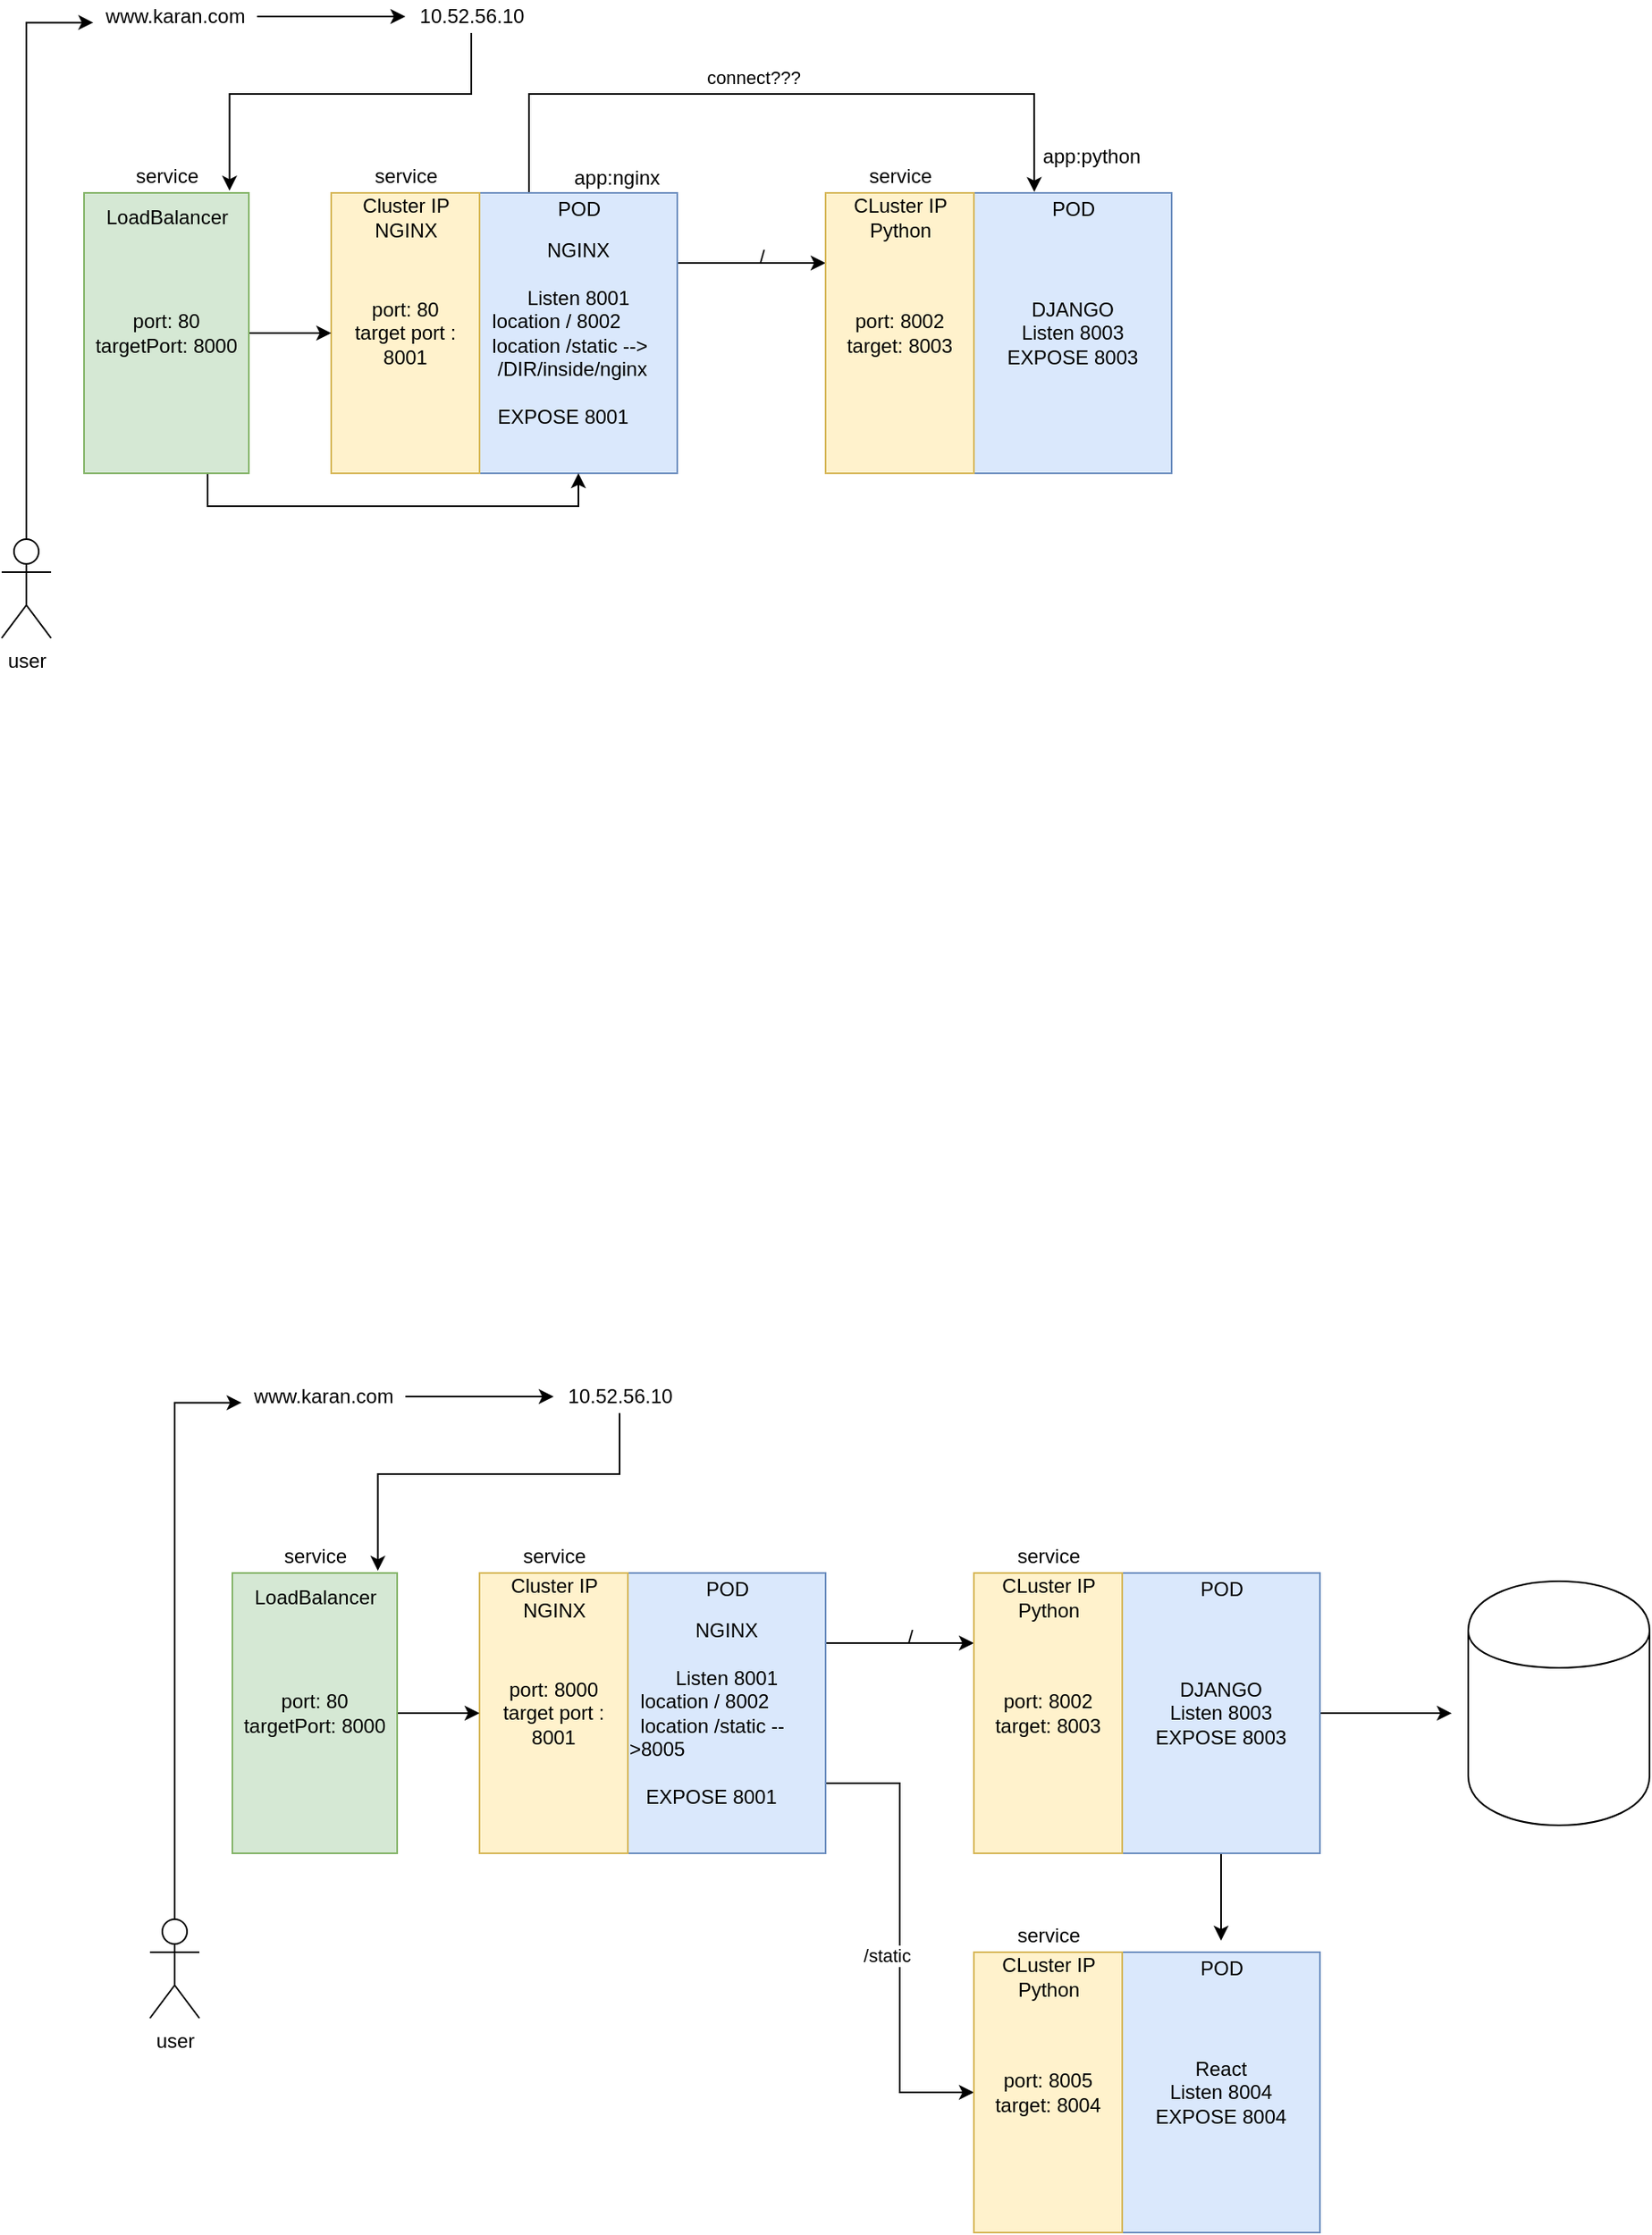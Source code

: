 <mxfile version="13.1.1" type="github"><diagram id="F_8wpE8F0sCqGIMJ9Rvj" name="Page-1"><mxGraphModel dx="839" dy="466" grid="1" gridSize="10" guides="1" tooltips="1" connect="1" arrows="1" fold="1" page="1" pageScale="1" pageWidth="1100" pageHeight="850" math="0" shadow="0"><root><mxCell id="0"/><mxCell id="1" parent="0"/><mxCell id="2MyKgjHuc1tFR7Vba5AB-17" style="edgeStyle=orthogonalEdgeStyle;rounded=0;orthogonalLoop=1;jettySize=auto;html=1;exitX=1;exitY=0.25;exitDx=0;exitDy=0;entryX=0;entryY=0.25;entryDx=0;entryDy=0;" edge="1" parent="1" source="2MyKgjHuc1tFR7Vba5AB-1" target="2MyKgjHuc1tFR7Vba5AB-13"><mxGeometry relative="1" as="geometry"/></mxCell><mxCell id="2MyKgjHuc1tFR7Vba5AB-77" style="edgeStyle=orthogonalEdgeStyle;rounded=0;orthogonalLoop=1;jettySize=auto;html=1;exitX=0.25;exitY=0;exitDx=0;exitDy=0;entryX=-0.084;entryY=-0.029;entryDx=0;entryDy=0;entryPerimeter=0;" edge="1" parent="1" source="2MyKgjHuc1tFR7Vba5AB-1" target="2MyKgjHuc1tFR7Vba5AB-11"><mxGeometry relative="1" as="geometry"><Array as="points"><mxPoint x="330" y="110"/><mxPoint x="637" y="110"/></Array></mxGeometry></mxCell><mxCell id="2MyKgjHuc1tFR7Vba5AB-78" value="connect???" style="edgeLabel;html=1;align=center;verticalAlign=middle;resizable=0;points=[];" vertex="1" connectable="0" parent="2MyKgjHuc1tFR7Vba5AB-77"><mxGeometry x="-0.083" y="10" relative="1" as="geometry"><mxPoint as="offset"/></mxGeometry></mxCell><mxCell id="2MyKgjHuc1tFR7Vba5AB-1" value="NGINX&lt;br&gt;&lt;br&gt;Listen 8001&lt;br&gt;&lt;div style=&quot;text-align: left&quot;&gt;&lt;span&gt;&amp;nbsp; location / 8002&lt;/span&gt;&lt;/div&gt;&lt;div style=&quot;text-align: left&quot;&gt;&lt;span&gt;&amp;nbsp; location /static --&amp;gt;&amp;nbsp; &amp;nbsp; &amp;nbsp; &amp;nbsp; &amp;nbsp;/DIR/inside/nginx&lt;/span&gt;&lt;/div&gt;&lt;div style=&quot;text-align: left&quot;&gt;&lt;span&gt;&lt;br&gt;&lt;/span&gt;&lt;/div&gt;&lt;div style=&quot;text-align: left&quot;&gt;&lt;span&gt;&amp;nbsp; &amp;nbsp;EXPOSE 8001&lt;/span&gt;&lt;/div&gt;" style="rounded=0;whiteSpace=wrap;html=1;fillColor=#dae8fc;strokeColor=#6c8ebf;" vertex="1" parent="1"><mxGeometry x="300" y="170" width="120" height="170" as="geometry"/></mxCell><mxCell id="2MyKgjHuc1tFR7Vba5AB-2" value="DJANGO&lt;br&gt;Listen 8003&lt;br&gt;EXPOSE 8003" style="rounded=0;whiteSpace=wrap;html=1;fillColor=#dae8fc;strokeColor=#6c8ebf;" vertex="1" parent="1"><mxGeometry x="600" y="170" width="120" height="170" as="geometry"/></mxCell><mxCell id="2MyKgjHuc1tFR7Vba5AB-8" value="POD" style="text;html=1;align=center;verticalAlign=middle;resizable=0;points=[];autosize=1;" vertex="1" parent="1"><mxGeometry x="340" y="170" width="40" height="20" as="geometry"/></mxCell><mxCell id="2MyKgjHuc1tFR7Vba5AB-11" value="POD" style="text;html=1;align=center;verticalAlign=middle;resizable=0;points=[];autosize=1;" vertex="1" parent="1"><mxGeometry x="640" y="170" width="40" height="20" as="geometry"/></mxCell><mxCell id="2MyKgjHuc1tFR7Vba5AB-12" value="port: 80&lt;br&gt;target port : 8001" style="rounded=0;whiteSpace=wrap;html=1;fillColor=#fff2cc;strokeColor=#d6b656;" vertex="1" parent="1"><mxGeometry x="210" y="170" width="90" height="170" as="geometry"/></mxCell><mxCell id="2MyKgjHuc1tFR7Vba5AB-13" value="port: 8002&lt;br&gt;target: 8003" style="rounded=0;whiteSpace=wrap;html=1;fillColor=#fff2cc;strokeColor=#d6b656;" vertex="1" parent="1"><mxGeometry x="510" y="170" width="90" height="170" as="geometry"/></mxCell><mxCell id="2MyKgjHuc1tFR7Vba5AB-18" value="Cluster IP&lt;br&gt;NGINX" style="text;html=1;align=center;verticalAlign=middle;resizable=0;points=[];autosize=1;" vertex="1" parent="1"><mxGeometry x="220" y="170" width="70" height="30" as="geometry"/></mxCell><mxCell id="2MyKgjHuc1tFR7Vba5AB-20" value="/" style="text;html=1;align=center;verticalAlign=middle;resizable=0;points=[];autosize=1;" vertex="1" parent="1"><mxGeometry x="461" y="199" width="20" height="20" as="geometry"/></mxCell><mxCell id="2MyKgjHuc1tFR7Vba5AB-21" value="CLuster IP&lt;br&gt;Python" style="text;html=1;align=center;verticalAlign=middle;resizable=0;points=[];autosize=1;" vertex="1" parent="1"><mxGeometry x="520" y="170" width="70" height="30" as="geometry"/></mxCell><mxCell id="2MyKgjHuc1tFR7Vba5AB-30" style="edgeStyle=orthogonalEdgeStyle;rounded=0;orthogonalLoop=1;jettySize=auto;html=1;exitX=1;exitY=0.5;exitDx=0;exitDy=0;entryX=0;entryY=0.5;entryDx=0;entryDy=0;" edge="1" parent="1" source="2MyKgjHuc1tFR7Vba5AB-25" target="2MyKgjHuc1tFR7Vba5AB-12"><mxGeometry relative="1" as="geometry"/></mxCell><mxCell id="2MyKgjHuc1tFR7Vba5AB-76" style="edgeStyle=orthogonalEdgeStyle;rounded=0;orthogonalLoop=1;jettySize=auto;html=1;exitX=0.75;exitY=1;exitDx=0;exitDy=0;entryX=0.5;entryY=1;entryDx=0;entryDy=0;" edge="1" parent="1" source="2MyKgjHuc1tFR7Vba5AB-25" target="2MyKgjHuc1tFR7Vba5AB-1"><mxGeometry relative="1" as="geometry"/></mxCell><mxCell id="2MyKgjHuc1tFR7Vba5AB-25" value="port: 80&lt;br&gt;targetPort: 8000" style="rounded=0;whiteSpace=wrap;html=1;fillColor=#d5e8d4;strokeColor=#82b366;" vertex="1" parent="1"><mxGeometry x="60" y="170" width="100" height="170" as="geometry"/></mxCell><mxCell id="2MyKgjHuc1tFR7Vba5AB-26" value="service" style="text;html=1;align=center;verticalAlign=middle;resizable=0;points=[];autosize=1;" vertex="1" parent="1"><mxGeometry x="230" y="150" width="50" height="20" as="geometry"/></mxCell><mxCell id="2MyKgjHuc1tFR7Vba5AB-27" value="service" style="text;html=1;align=center;verticalAlign=middle;resizable=0;points=[];autosize=1;" vertex="1" parent="1"><mxGeometry x="530" y="150" width="50" height="20" as="geometry"/></mxCell><mxCell id="2MyKgjHuc1tFR7Vba5AB-28" value="service" style="text;html=1;align=center;verticalAlign=middle;resizable=0;points=[];autosize=1;" vertex="1" parent="1"><mxGeometry x="85" y="150" width="50" height="20" as="geometry"/></mxCell><mxCell id="2MyKgjHuc1tFR7Vba5AB-29" value="LoadBalancer" style="text;html=1;align=center;verticalAlign=middle;resizable=0;points=[];autosize=1;" vertex="1" parent="1"><mxGeometry x="65" y="175" width="90" height="20" as="geometry"/></mxCell><mxCell id="2MyKgjHuc1tFR7Vba5AB-33" value="" style="edgeStyle=orthogonalEdgeStyle;rounded=0;orthogonalLoop=1;jettySize=auto;html=1;" edge="1" parent="1" source="2MyKgjHuc1tFR7Vba5AB-31" target="2MyKgjHuc1tFR7Vba5AB-32"><mxGeometry relative="1" as="geometry"/></mxCell><mxCell id="2MyKgjHuc1tFR7Vba5AB-31" value="www.karan.com" style="text;html=1;align=center;verticalAlign=middle;resizable=0;points=[];autosize=1;" vertex="1" parent="1"><mxGeometry x="65" y="53" width="100" height="20" as="geometry"/></mxCell><mxCell id="2MyKgjHuc1tFR7Vba5AB-34" style="edgeStyle=orthogonalEdgeStyle;rounded=0;orthogonalLoop=1;jettySize=auto;html=1;entryX=0.883;entryY=-0.008;entryDx=0;entryDy=0;entryPerimeter=0;" edge="1" parent="1" source="2MyKgjHuc1tFR7Vba5AB-32" target="2MyKgjHuc1tFR7Vba5AB-25"><mxGeometry relative="1" as="geometry"><Array as="points"><mxPoint x="295" y="110"/><mxPoint x="148" y="110"/></Array></mxGeometry></mxCell><mxCell id="2MyKgjHuc1tFR7Vba5AB-32" value="10.52.56.10" style="text;html=1;align=center;verticalAlign=middle;resizable=0;points=[];autosize=1;" vertex="1" parent="1"><mxGeometry x="255" y="53" width="80" height="20" as="geometry"/></mxCell><mxCell id="2MyKgjHuc1tFR7Vba5AB-36" style="edgeStyle=orthogonalEdgeStyle;rounded=0;orthogonalLoop=1;jettySize=auto;html=1;exitX=0.5;exitY=0;exitDx=0;exitDy=0;exitPerimeter=0;entryX=0.006;entryY=0.687;entryDx=0;entryDy=0;entryPerimeter=0;" edge="1" parent="1" source="2MyKgjHuc1tFR7Vba5AB-35" target="2MyKgjHuc1tFR7Vba5AB-31"><mxGeometry relative="1" as="geometry"/></mxCell><mxCell id="2MyKgjHuc1tFR7Vba5AB-35" value="user" style="shape=umlActor;verticalLabelPosition=bottom;labelBackgroundColor=#ffffff;verticalAlign=top;html=1;outlineConnect=0;" vertex="1" parent="1"><mxGeometry x="10" y="380" width="30" height="60" as="geometry"/></mxCell><mxCell id="2MyKgjHuc1tFR7Vba5AB-39" style="edgeStyle=orthogonalEdgeStyle;rounded=0;orthogonalLoop=1;jettySize=auto;html=1;exitX=1;exitY=0.25;exitDx=0;exitDy=0;entryX=0;entryY=0.25;entryDx=0;entryDy=0;" edge="1" parent="1" source="2MyKgjHuc1tFR7Vba5AB-40" target="2MyKgjHuc1tFR7Vba5AB-45"><mxGeometry relative="1" as="geometry"/></mxCell><mxCell id="2MyKgjHuc1tFR7Vba5AB-67" style="edgeStyle=orthogonalEdgeStyle;rounded=0;orthogonalLoop=1;jettySize=auto;html=1;exitX=1;exitY=0.75;exitDx=0;exitDy=0;entryX=0;entryY=0.5;entryDx=0;entryDy=0;" edge="1" parent="1" source="2MyKgjHuc1tFR7Vba5AB-40" target="2MyKgjHuc1tFR7Vba5AB-64"><mxGeometry relative="1" as="geometry"/></mxCell><mxCell id="2MyKgjHuc1tFR7Vba5AB-68" value="/static" style="edgeLabel;html=1;align=center;verticalAlign=middle;resizable=0;points=[];" vertex="1" connectable="0" parent="2MyKgjHuc1tFR7Vba5AB-67"><mxGeometry x="0.075" y="-8" relative="1" as="geometry"><mxPoint as="offset"/></mxGeometry></mxCell><mxCell id="2MyKgjHuc1tFR7Vba5AB-40" value="NGINX&lt;br&gt;&lt;br&gt;Listen 8001&lt;br&gt;&lt;div style=&quot;text-align: left&quot;&gt;&lt;span&gt;&amp;nbsp; location / 8002&lt;/span&gt;&lt;/div&gt;&lt;div style=&quot;text-align: left&quot;&gt;&lt;span&gt;&amp;nbsp; location /static --&amp;gt;8005&lt;/span&gt;&lt;/div&gt;&lt;div style=&quot;text-align: left&quot;&gt;&lt;span&gt;&lt;br&gt;&lt;/span&gt;&lt;/div&gt;&lt;div style=&quot;text-align: left&quot;&gt;&lt;span&gt;&amp;nbsp; &amp;nbsp;EXPOSE 8001&lt;/span&gt;&lt;/div&gt;" style="rounded=0;whiteSpace=wrap;html=1;fillColor=#dae8fc;strokeColor=#6c8ebf;" vertex="1" parent="1"><mxGeometry x="390" y="1007" width="120" height="170" as="geometry"/></mxCell><mxCell id="2MyKgjHuc1tFR7Vba5AB-69" style="edgeStyle=orthogonalEdgeStyle;rounded=0;orthogonalLoop=1;jettySize=auto;html=1;exitX=0.5;exitY=1;exitDx=0;exitDy=0;entryX=0.5;entryY=-0.35;entryDx=0;entryDy=0;entryPerimeter=0;" edge="1" parent="1" source="2MyKgjHuc1tFR7Vba5AB-41" target="2MyKgjHuc1tFR7Vba5AB-63"><mxGeometry relative="1" as="geometry"/></mxCell><mxCell id="2MyKgjHuc1tFR7Vba5AB-71" style="edgeStyle=orthogonalEdgeStyle;rounded=0;orthogonalLoop=1;jettySize=auto;html=1;exitX=1;exitY=0.5;exitDx=0;exitDy=0;entryX=-0.091;entryY=0.541;entryDx=0;entryDy=0;entryPerimeter=0;" edge="1" parent="1" source="2MyKgjHuc1tFR7Vba5AB-41" target="2MyKgjHuc1tFR7Vba5AB-70"><mxGeometry relative="1" as="geometry"/></mxCell><mxCell id="2MyKgjHuc1tFR7Vba5AB-41" value="DJANGO&lt;br&gt;Listen 8003&lt;br&gt;EXPOSE 8003" style="rounded=0;whiteSpace=wrap;html=1;fillColor=#dae8fc;strokeColor=#6c8ebf;" vertex="1" parent="1"><mxGeometry x="690" y="1007" width="120" height="170" as="geometry"/></mxCell><mxCell id="2MyKgjHuc1tFR7Vba5AB-42" value="POD" style="text;html=1;align=center;verticalAlign=middle;resizable=0;points=[];autosize=1;" vertex="1" parent="1"><mxGeometry x="430" y="1007" width="40" height="20" as="geometry"/></mxCell><mxCell id="2MyKgjHuc1tFR7Vba5AB-43" value="POD" style="text;html=1;align=center;verticalAlign=middle;resizable=0;points=[];autosize=1;" vertex="1" parent="1"><mxGeometry x="730" y="1007" width="40" height="20" as="geometry"/></mxCell><mxCell id="2MyKgjHuc1tFR7Vba5AB-44" value="port: 8000&lt;br&gt;target port : 8001" style="rounded=0;whiteSpace=wrap;html=1;fillColor=#fff2cc;strokeColor=#d6b656;" vertex="1" parent="1"><mxGeometry x="300" y="1007" width="90" height="170" as="geometry"/></mxCell><mxCell id="2MyKgjHuc1tFR7Vba5AB-45" value="port: 8002&lt;br&gt;target: 8003" style="rounded=0;whiteSpace=wrap;html=1;fillColor=#fff2cc;strokeColor=#d6b656;" vertex="1" parent="1"><mxGeometry x="600" y="1007" width="90" height="170" as="geometry"/></mxCell><mxCell id="2MyKgjHuc1tFR7Vba5AB-47" value="Cluster IP&lt;br&gt;NGINX" style="text;html=1;align=center;verticalAlign=middle;resizable=0;points=[];autosize=1;" vertex="1" parent="1"><mxGeometry x="310" y="1007" width="70" height="30" as="geometry"/></mxCell><mxCell id="2MyKgjHuc1tFR7Vba5AB-48" value="/" style="text;html=1;align=center;verticalAlign=middle;resizable=0;points=[];autosize=1;" vertex="1" parent="1"><mxGeometry x="551" y="1036" width="20" height="20" as="geometry"/></mxCell><mxCell id="2MyKgjHuc1tFR7Vba5AB-49" value="CLuster IP&lt;br&gt;Python" style="text;html=1;align=center;verticalAlign=middle;resizable=0;points=[];autosize=1;" vertex="1" parent="1"><mxGeometry x="610" y="1007" width="70" height="30" as="geometry"/></mxCell><mxCell id="2MyKgjHuc1tFR7Vba5AB-50" style="edgeStyle=orthogonalEdgeStyle;rounded=0;orthogonalLoop=1;jettySize=auto;html=1;exitX=1;exitY=0.5;exitDx=0;exitDy=0;entryX=0;entryY=0.5;entryDx=0;entryDy=0;" edge="1" parent="1" source="2MyKgjHuc1tFR7Vba5AB-51" target="2MyKgjHuc1tFR7Vba5AB-44"><mxGeometry relative="1" as="geometry"/></mxCell><mxCell id="2MyKgjHuc1tFR7Vba5AB-51" value="port: 80&lt;br&gt;targetPort: 8000" style="rounded=0;whiteSpace=wrap;html=1;fillColor=#d5e8d4;strokeColor=#82b366;" vertex="1" parent="1"><mxGeometry x="150" y="1007" width="100" height="170" as="geometry"/></mxCell><mxCell id="2MyKgjHuc1tFR7Vba5AB-52" value="service" style="text;html=1;align=center;verticalAlign=middle;resizable=0;points=[];autosize=1;" vertex="1" parent="1"><mxGeometry x="320" y="987" width="50" height="20" as="geometry"/></mxCell><mxCell id="2MyKgjHuc1tFR7Vba5AB-53" value="service" style="text;html=1;align=center;verticalAlign=middle;resizable=0;points=[];autosize=1;" vertex="1" parent="1"><mxGeometry x="620" y="987" width="50" height="20" as="geometry"/></mxCell><mxCell id="2MyKgjHuc1tFR7Vba5AB-54" value="service" style="text;html=1;align=center;verticalAlign=middle;resizable=0;points=[];autosize=1;" vertex="1" parent="1"><mxGeometry x="175" y="987" width="50" height="20" as="geometry"/></mxCell><mxCell id="2MyKgjHuc1tFR7Vba5AB-55" value="LoadBalancer" style="text;html=1;align=center;verticalAlign=middle;resizable=0;points=[];autosize=1;" vertex="1" parent="1"><mxGeometry x="155" y="1012" width="90" height="20" as="geometry"/></mxCell><mxCell id="2MyKgjHuc1tFR7Vba5AB-56" value="" style="edgeStyle=orthogonalEdgeStyle;rounded=0;orthogonalLoop=1;jettySize=auto;html=1;" edge="1" parent="1" source="2MyKgjHuc1tFR7Vba5AB-57" target="2MyKgjHuc1tFR7Vba5AB-59"><mxGeometry relative="1" as="geometry"/></mxCell><mxCell id="2MyKgjHuc1tFR7Vba5AB-57" value="www.karan.com" style="text;html=1;align=center;verticalAlign=middle;resizable=0;points=[];autosize=1;" vertex="1" parent="1"><mxGeometry x="155" y="890" width="100" height="20" as="geometry"/></mxCell><mxCell id="2MyKgjHuc1tFR7Vba5AB-58" style="edgeStyle=orthogonalEdgeStyle;rounded=0;orthogonalLoop=1;jettySize=auto;html=1;entryX=0.883;entryY=-0.008;entryDx=0;entryDy=0;entryPerimeter=0;" edge="1" parent="1" source="2MyKgjHuc1tFR7Vba5AB-59" target="2MyKgjHuc1tFR7Vba5AB-51"><mxGeometry relative="1" as="geometry"><Array as="points"><mxPoint x="385" y="947"/><mxPoint x="238" y="947"/></Array></mxGeometry></mxCell><mxCell id="2MyKgjHuc1tFR7Vba5AB-59" value="10.52.56.10" style="text;html=1;align=center;verticalAlign=middle;resizable=0;points=[];autosize=1;" vertex="1" parent="1"><mxGeometry x="345" y="890" width="80" height="20" as="geometry"/></mxCell><mxCell id="2MyKgjHuc1tFR7Vba5AB-60" style="edgeStyle=orthogonalEdgeStyle;rounded=0;orthogonalLoop=1;jettySize=auto;html=1;exitX=0.5;exitY=0;exitDx=0;exitDy=0;exitPerimeter=0;entryX=0.006;entryY=0.687;entryDx=0;entryDy=0;entryPerimeter=0;" edge="1" parent="1" source="2MyKgjHuc1tFR7Vba5AB-61" target="2MyKgjHuc1tFR7Vba5AB-57"><mxGeometry relative="1" as="geometry"/></mxCell><mxCell id="2MyKgjHuc1tFR7Vba5AB-61" value="user" style="shape=umlActor;verticalLabelPosition=bottom;labelBackgroundColor=#ffffff;verticalAlign=top;html=1;outlineConnect=0;" vertex="1" parent="1"><mxGeometry x="100" y="1217" width="30" height="60" as="geometry"/></mxCell><mxCell id="2MyKgjHuc1tFR7Vba5AB-62" value="React&lt;br&gt;Listen 8004&lt;br&gt;EXPOSE 8004" style="rounded=0;whiteSpace=wrap;html=1;fillColor=#dae8fc;strokeColor=#6c8ebf;" vertex="1" parent="1"><mxGeometry x="690" y="1237" width="120" height="170" as="geometry"/></mxCell><mxCell id="2MyKgjHuc1tFR7Vba5AB-63" value="POD" style="text;html=1;align=center;verticalAlign=middle;resizable=0;points=[];autosize=1;" vertex="1" parent="1"><mxGeometry x="730" y="1237" width="40" height="20" as="geometry"/></mxCell><mxCell id="2MyKgjHuc1tFR7Vba5AB-64" value="port: 8005&lt;br&gt;target: 8004" style="rounded=0;whiteSpace=wrap;html=1;fillColor=#fff2cc;strokeColor=#d6b656;" vertex="1" parent="1"><mxGeometry x="600" y="1237" width="90" height="170" as="geometry"/></mxCell><mxCell id="2MyKgjHuc1tFR7Vba5AB-65" value="CLuster IP&lt;br&gt;Python" style="text;html=1;align=center;verticalAlign=middle;resizable=0;points=[];autosize=1;" vertex="1" parent="1"><mxGeometry x="610" y="1237" width="70" height="30" as="geometry"/></mxCell><mxCell id="2MyKgjHuc1tFR7Vba5AB-66" value="service" style="text;html=1;align=center;verticalAlign=middle;resizable=0;points=[];autosize=1;" vertex="1" parent="1"><mxGeometry x="620" y="1217" width="50" height="20" as="geometry"/></mxCell><mxCell id="2MyKgjHuc1tFR7Vba5AB-70" value="" style="shape=cylinder;whiteSpace=wrap;html=1;boundedLbl=1;backgroundOutline=1;" vertex="1" parent="1"><mxGeometry x="900" y="1012" width="110" height="148" as="geometry"/></mxCell><mxCell id="2MyKgjHuc1tFR7Vba5AB-73" value="app:python" style="text;html=1;align=center;verticalAlign=middle;resizable=0;points=[];autosize=1;" vertex="1" parent="1"><mxGeometry x="636" y="138" width="70" height="20" as="geometry"/></mxCell><mxCell id="2MyKgjHuc1tFR7Vba5AB-74" value="app:nginx" style="text;html=1;align=center;verticalAlign=middle;resizable=0;points=[];autosize=1;" vertex="1" parent="1"><mxGeometry x="348" y="151" width="70" height="20" as="geometry"/></mxCell></root></mxGraphModel></diagram></mxfile>